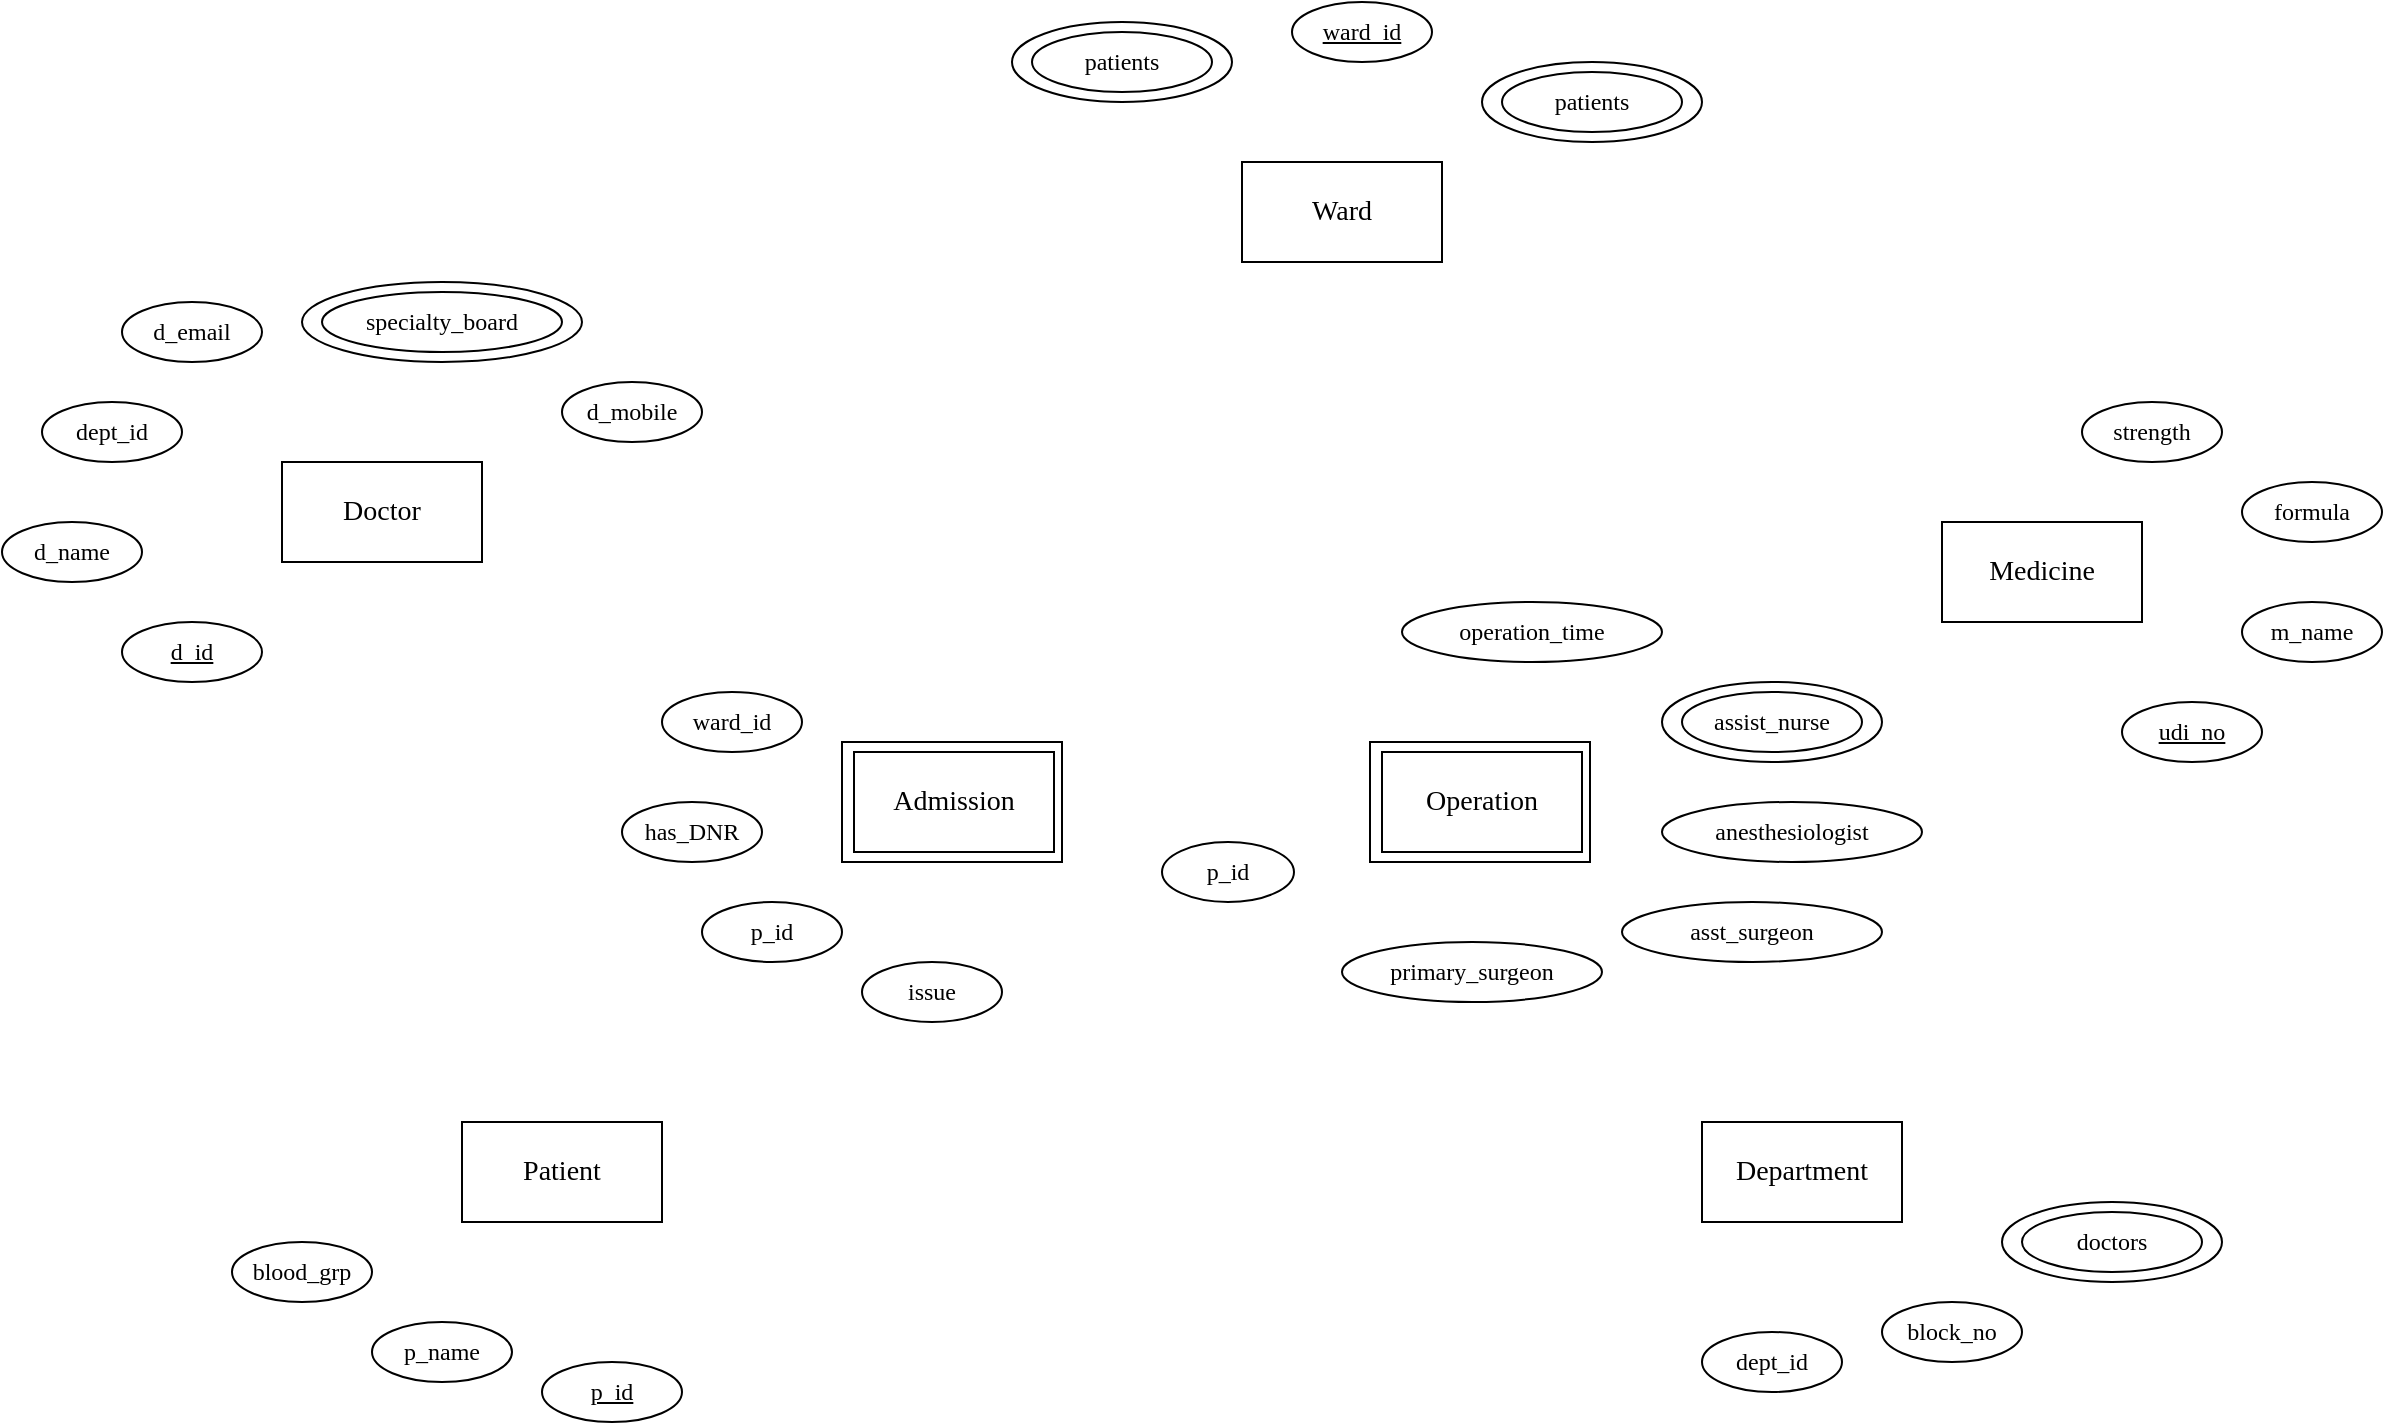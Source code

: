 <mxfile version="18.1.3" type="github">
  <diagram id="R2lEEEUBdFMjLlhIrx00" name="Page-1">
    <mxGraphModel dx="2673" dy="1876" grid="1" gridSize="10" guides="1" tooltips="1" connect="1" arrows="1" fold="1" page="1" pageScale="1" pageWidth="850" pageHeight="1100" math="0" shadow="0" extFonts="Permanent Marker^https://fonts.googleapis.com/css?family=Permanent+Marker">
      <root>
        <mxCell id="0" />
        <mxCell id="1" parent="0" />
        <mxCell id="N8Ufnz0W6D04skS4zoCJ-11" value="&lt;font style=&quot;font-size: 12px;&quot;&gt;specialty_board&lt;/font&gt;" style="ellipse;whiteSpace=wrap;html=1;fontFamily=Ubuntu;fontSource=https%3A%2F%2Ffonts.googleapis.com%2Fcss%3Ffamily%3DUbuntu;fontSize=14;" vertex="1" parent="1">
          <mxGeometry x="-70" y="90" width="140" height="40" as="geometry" />
        </mxCell>
        <mxCell id="N8Ufnz0W6D04skS4zoCJ-1" value="&lt;font style=&quot;font-size: 14px;&quot; data-font-src=&quot;https://fonts.googleapis.com/css?family=Ubuntu&quot; face=&quot;Ubuntu&quot;&gt;Doctor&lt;/font&gt;" style="rounded=0;whiteSpace=wrap;html=1;" vertex="1" parent="1">
          <mxGeometry x="-80" y="180" width="100" height="50" as="geometry" />
        </mxCell>
        <mxCell id="N8Ufnz0W6D04skS4zoCJ-3" value="&lt;font style=&quot;font-size: 14px;&quot; data-font-src=&quot;https://fonts.googleapis.com/css?family=Ubuntu&quot; face=&quot;Ubuntu&quot;&gt;Patient&lt;/font&gt;" style="rounded=0;whiteSpace=wrap;html=1;" vertex="1" parent="1">
          <mxGeometry x="10" y="510" width="100" height="50" as="geometry" />
        </mxCell>
        <mxCell id="N8Ufnz0W6D04skS4zoCJ-4" value="&lt;font style=&quot;font-size: 14px;&quot; data-font-src=&quot;https://fonts.googleapis.com/css?family=Ubuntu&quot; face=&quot;Ubuntu&quot;&gt;Medicine&lt;br&gt;&lt;/font&gt;" style="rounded=0;whiteSpace=wrap;html=1;" vertex="1" parent="1">
          <mxGeometry x="750" y="210" width="100" height="50" as="geometry" />
        </mxCell>
        <mxCell id="N8Ufnz0W6D04skS4zoCJ-5" value="&lt;font style=&quot;font-size: 14px;&quot; data-font-src=&quot;https://fonts.googleapis.com/css?family=Ubuntu&quot; face=&quot;Ubuntu&quot;&gt;Department&lt;/font&gt;" style="rounded=0;whiteSpace=wrap;html=1;" vertex="1" parent="1">
          <mxGeometry x="630" y="510" width="100" height="50" as="geometry" />
        </mxCell>
        <mxCell id="N8Ufnz0W6D04skS4zoCJ-6" value="&lt;font style=&quot;font-size: 14px;&quot; data-font-src=&quot;https://fonts.googleapis.com/css?family=Ubuntu&quot; face=&quot;Ubuntu&quot;&gt;Ward&lt;/font&gt;" style="rounded=0;whiteSpace=wrap;html=1;" vertex="1" parent="1">
          <mxGeometry x="400" y="30" width="100" height="50" as="geometry" />
        </mxCell>
        <mxCell id="N8Ufnz0W6D04skS4zoCJ-7" value="&lt;font style=&quot;font-size: 12px;&quot;&gt;&lt;u&gt;d_id&lt;/u&gt;&lt;/font&gt;" style="ellipse;whiteSpace=wrap;html=1;fontFamily=Ubuntu;fontSource=https%3A%2F%2Ffonts.googleapis.com%2Fcss%3Ffamily%3DUbuntu;fontSize=14;" vertex="1" parent="1">
          <mxGeometry x="-160" y="260" width="70" height="30" as="geometry" />
        </mxCell>
        <mxCell id="N8Ufnz0W6D04skS4zoCJ-8" value="&lt;font style=&quot;font-size: 12px;&quot;&gt;d_name&lt;/font&gt;" style="ellipse;whiteSpace=wrap;html=1;fontFamily=Ubuntu;fontSource=https%3A%2F%2Ffonts.googleapis.com%2Fcss%3Ffamily%3DUbuntu;fontSize=14;" vertex="1" parent="1">
          <mxGeometry x="-220" y="210" width="70" height="30" as="geometry" />
        </mxCell>
        <mxCell id="N8Ufnz0W6D04skS4zoCJ-9" value="&lt;font style=&quot;font-size: 12px;&quot;&gt;dept_id&lt;/font&gt;" style="ellipse;whiteSpace=wrap;html=1;fontFamily=Ubuntu;fontSource=https%3A%2F%2Ffonts.googleapis.com%2Fcss%3Ffamily%3DUbuntu;fontSize=14;" vertex="1" parent="1">
          <mxGeometry x="-200" y="150" width="70" height="30" as="geometry" />
        </mxCell>
        <mxCell id="N8Ufnz0W6D04skS4zoCJ-12" value="" style="group" vertex="1" connectable="0" parent="1">
          <mxGeometry x="160" y="150" width="140" height="40" as="geometry" />
        </mxCell>
        <mxCell id="N8Ufnz0W6D04skS4zoCJ-10" value="&lt;font style=&quot;font-size: 12px;&quot;&gt;specialty_board&lt;/font&gt;" style="ellipse;whiteSpace=wrap;html=1;fontFamily=Ubuntu;fontSource=https%3A%2F%2Ffonts.googleapis.com%2Fcss%3Ffamily%3DUbuntu;fontSize=14;container=1;" vertex="1" parent="N8Ufnz0W6D04skS4zoCJ-12">
          <mxGeometry x="-220" y="-55" width="120" height="30" as="geometry" />
        </mxCell>
        <mxCell id="N8Ufnz0W6D04skS4zoCJ-13" value="&lt;font style=&quot;font-size: 12px;&quot;&gt;d_email&lt;/font&gt;" style="ellipse;whiteSpace=wrap;html=1;fontFamily=Ubuntu;fontSource=https%3A%2F%2Ffonts.googleapis.com%2Fcss%3Ffamily%3DUbuntu;fontSize=14;" vertex="1" parent="1">
          <mxGeometry x="-160" y="100" width="70" height="30" as="geometry" />
        </mxCell>
        <mxCell id="N8Ufnz0W6D04skS4zoCJ-14" value="&lt;font style=&quot;font-size: 12px;&quot;&gt;&lt;u&gt;udi_no&lt;/u&gt;&lt;/font&gt;" style="ellipse;whiteSpace=wrap;html=1;fontFamily=Ubuntu;fontSource=https%3A%2F%2Ffonts.googleapis.com%2Fcss%3Ffamily%3DUbuntu;fontSize=14;" vertex="1" parent="1">
          <mxGeometry x="840" y="300" width="70" height="30" as="geometry" />
        </mxCell>
        <mxCell id="N8Ufnz0W6D04skS4zoCJ-15" value="&lt;font style=&quot;font-size: 12px;&quot;&gt;m_name&lt;/font&gt;" style="ellipse;whiteSpace=wrap;html=1;fontFamily=Ubuntu;fontSource=https%3A%2F%2Ffonts.googleapis.com%2Fcss%3Ffamily%3DUbuntu;fontSize=14;" vertex="1" parent="1">
          <mxGeometry x="900" y="250" width="70" height="30" as="geometry" />
        </mxCell>
        <mxCell id="N8Ufnz0W6D04skS4zoCJ-16" value="&lt;font style=&quot;font-size: 12px;&quot;&gt;formula&lt;/font&gt;" style="ellipse;whiteSpace=wrap;html=1;fontFamily=Ubuntu;fontSource=https%3A%2F%2Ffonts.googleapis.com%2Fcss%3Ffamily%3DUbuntu;fontSize=14;" vertex="1" parent="1">
          <mxGeometry x="900" y="190" width="70" height="30" as="geometry" />
        </mxCell>
        <mxCell id="N8Ufnz0W6D04skS4zoCJ-17" value="&lt;font style=&quot;font-size: 12px;&quot;&gt;strength&lt;/font&gt;" style="ellipse;whiteSpace=wrap;html=1;fontFamily=Ubuntu;fontSource=https%3A%2F%2Ffonts.googleapis.com%2Fcss%3Ffamily%3DUbuntu;fontSize=14;" vertex="1" parent="1">
          <mxGeometry x="820" y="150" width="70" height="30" as="geometry" />
        </mxCell>
        <mxCell id="N8Ufnz0W6D04skS4zoCJ-18" value="&lt;font style=&quot;font-size: 12px;&quot;&gt;dept_id&lt;/font&gt;" style="ellipse;whiteSpace=wrap;html=1;fontFamily=Ubuntu;fontSource=https%3A%2F%2Ffonts.googleapis.com%2Fcss%3Ffamily%3DUbuntu;fontSize=14;" vertex="1" parent="1">
          <mxGeometry x="630" y="615" width="70" height="30" as="geometry" />
        </mxCell>
        <mxCell id="N8Ufnz0W6D04skS4zoCJ-19" value="&lt;font style=&quot;font-size: 12px;&quot;&gt;block_no&lt;/font&gt;" style="ellipse;whiteSpace=wrap;html=1;fontFamily=Ubuntu;fontSource=https%3A%2F%2Ffonts.googleapis.com%2Fcss%3Ffamily%3DUbuntu;fontSize=14;" vertex="1" parent="1">
          <mxGeometry x="720" y="600" width="70" height="30" as="geometry" />
        </mxCell>
        <mxCell id="N8Ufnz0W6D04skS4zoCJ-22" value="" style="group" vertex="1" connectable="0" parent="1">
          <mxGeometry x="285" y="-40" width="140" height="40" as="geometry" />
        </mxCell>
        <mxCell id="N8Ufnz0W6D04skS4zoCJ-23" value="&lt;font style=&quot;font-size: 12px;&quot;&gt;specialty_board&lt;/font&gt;" style="ellipse;whiteSpace=wrap;html=1;fontFamily=Ubuntu;fontSource=https%3A%2F%2Ffonts.googleapis.com%2Fcss%3Ffamily%3DUbuntu;fontSize=14;" vertex="1" parent="N8Ufnz0W6D04skS4zoCJ-22">
          <mxGeometry width="110" height="40" as="geometry" />
        </mxCell>
        <mxCell id="N8Ufnz0W6D04skS4zoCJ-24" value="&lt;font style=&quot;font-size: 12px;&quot;&gt;patients&lt;/font&gt;" style="ellipse;whiteSpace=wrap;html=1;fontFamily=Ubuntu;fontSource=https%3A%2F%2Ffonts.googleapis.com%2Fcss%3Ffamily%3DUbuntu;fontSize=14;" vertex="1" parent="N8Ufnz0W6D04skS4zoCJ-22">
          <mxGeometry x="10" y="5" width="90" height="30" as="geometry" />
        </mxCell>
        <mxCell id="N8Ufnz0W6D04skS4zoCJ-27" value="&lt;font style=&quot;font-size: 12px;&quot;&gt;specialty_board&lt;/font&gt;" style="ellipse;whiteSpace=wrap;html=1;fontFamily=Ubuntu;fontSource=https%3A%2F%2Ffonts.googleapis.com%2Fcss%3Ffamily%3DUbuntu;fontSize=14;" vertex="1" parent="1">
          <mxGeometry x="780" y="550" width="110" height="40" as="geometry" />
        </mxCell>
        <mxCell id="N8Ufnz0W6D04skS4zoCJ-28" value="&lt;font style=&quot;font-size: 12px;&quot;&gt;doctors&lt;/font&gt;" style="ellipse;whiteSpace=wrap;html=1;fontFamily=Ubuntu;fontSource=https%3A%2F%2Ffonts.googleapis.com%2Fcss%3Ffamily%3DUbuntu;fontSize=14;" vertex="1" parent="1">
          <mxGeometry x="790" y="555" width="90" height="30" as="geometry" />
        </mxCell>
        <mxCell id="N8Ufnz0W6D04skS4zoCJ-32" value="" style="group" vertex="1" connectable="0" parent="1">
          <mxGeometry x="464" y="320" width="110" height="60" as="geometry" />
        </mxCell>
        <mxCell id="N8Ufnz0W6D04skS4zoCJ-31" value="&lt;font style=&quot;font-size: 14px;&quot; data-font-src=&quot;https://fonts.googleapis.com/css?family=Ubuntu&quot; face=&quot;Ubuntu&quot;&gt;Operation&lt;/font&gt;" style="rounded=0;whiteSpace=wrap;html=1;" vertex="1" parent="N8Ufnz0W6D04skS4zoCJ-32">
          <mxGeometry width="110" height="60" as="geometry" />
        </mxCell>
        <mxCell id="N8Ufnz0W6D04skS4zoCJ-30" value="&lt;font style=&quot;font-size: 14px;&quot; data-font-src=&quot;https://fonts.googleapis.com/css?family=Ubuntu&quot; face=&quot;Ubuntu&quot;&gt;Operation&lt;/font&gt;" style="rounded=0;whiteSpace=wrap;html=1;" vertex="1" parent="N8Ufnz0W6D04skS4zoCJ-32">
          <mxGeometry x="6" y="5" width="100" height="50" as="geometry" />
        </mxCell>
        <mxCell id="N8Ufnz0W6D04skS4zoCJ-33" value="" style="group" vertex="1" connectable="0" parent="1">
          <mxGeometry x="200" y="320" width="110" height="60" as="geometry" />
        </mxCell>
        <mxCell id="N8Ufnz0W6D04skS4zoCJ-34" value="&lt;font style=&quot;font-size: 14px;&quot; data-font-src=&quot;https://fonts.googleapis.com/css?family=Ubuntu&quot; face=&quot;Ubuntu&quot;&gt;Operation&lt;/font&gt;" style="rounded=0;whiteSpace=wrap;html=1;" vertex="1" parent="N8Ufnz0W6D04skS4zoCJ-33">
          <mxGeometry width="110" height="60" as="geometry" />
        </mxCell>
        <mxCell id="N8Ufnz0W6D04skS4zoCJ-35" value="&lt;font style=&quot;font-size: 14px;&quot; data-font-src=&quot;https://fonts.googleapis.com/css?family=Ubuntu&quot; face=&quot;Ubuntu&quot;&gt;Admission&lt;br&gt;&lt;/font&gt;" style="rounded=0;whiteSpace=wrap;html=1;" vertex="1" parent="N8Ufnz0W6D04skS4zoCJ-33">
          <mxGeometry x="6" y="5" width="100" height="50" as="geometry" />
        </mxCell>
        <mxCell id="N8Ufnz0W6D04skS4zoCJ-36" value="&lt;font style=&quot;font-size: 12px;&quot;&gt;&lt;u&gt;p_id&lt;/u&gt;&lt;/font&gt;" style="ellipse;whiteSpace=wrap;html=1;fontFamily=Ubuntu;fontSource=https%3A%2F%2Ffonts.googleapis.com%2Fcss%3Ffamily%3DUbuntu;fontSize=14;" vertex="1" parent="1">
          <mxGeometry x="50" y="630" width="70" height="30" as="geometry" />
        </mxCell>
        <mxCell id="N8Ufnz0W6D04skS4zoCJ-37" value="&lt;font style=&quot;font-size: 12px;&quot;&gt;p_name&lt;/font&gt;" style="ellipse;whiteSpace=wrap;html=1;fontFamily=Ubuntu;fontSource=https%3A%2F%2Ffonts.googleapis.com%2Fcss%3Ffamily%3DUbuntu;fontSize=14;" vertex="1" parent="1">
          <mxGeometry x="-35" y="610" width="70" height="30" as="geometry" />
        </mxCell>
        <mxCell id="N8Ufnz0W6D04skS4zoCJ-38" value="&lt;font style=&quot;font-size: 12px;&quot;&gt;d_mobile&lt;/font&gt;" style="ellipse;whiteSpace=wrap;html=1;fontFamily=Ubuntu;fontSource=https%3A%2F%2Ffonts.googleapis.com%2Fcss%3Ffamily%3DUbuntu;fontSize=14;" vertex="1" parent="1">
          <mxGeometry x="60" y="140" width="70" height="30" as="geometry" />
        </mxCell>
        <mxCell id="N8Ufnz0W6D04skS4zoCJ-40" value="&lt;font style=&quot;font-size: 12px;&quot;&gt;blood_grp&lt;br&gt;&lt;/font&gt;" style="ellipse;whiteSpace=wrap;html=1;fontFamily=Ubuntu;fontSource=https%3A%2F%2Ffonts.googleapis.com%2Fcss%3Ffamily%3DUbuntu;fontSize=14;" vertex="1" parent="1">
          <mxGeometry x="-105" y="570" width="70" height="30" as="geometry" />
        </mxCell>
        <mxCell id="N8Ufnz0W6D04skS4zoCJ-41" value="&lt;font style=&quot;font-size: 12px;&quot;&gt;has_DNR&lt;br&gt;&lt;/font&gt;" style="ellipse;whiteSpace=wrap;html=1;fontFamily=Ubuntu;fontSource=https%3A%2F%2Ffonts.googleapis.com%2Fcss%3Ffamily%3DUbuntu;fontSize=14;" vertex="1" parent="1">
          <mxGeometry x="90" y="350" width="70" height="30" as="geometry" />
        </mxCell>
        <mxCell id="N8Ufnz0W6D04skS4zoCJ-43" value="&lt;font style=&quot;font-size: 12px;&quot;&gt;primary_surgeon&lt;/font&gt;" style="ellipse;whiteSpace=wrap;html=1;fontFamily=Ubuntu;fontSource=https%3A%2F%2Ffonts.googleapis.com%2Fcss%3Ffamily%3DUbuntu;fontSize=14;" vertex="1" parent="1">
          <mxGeometry x="450" y="420" width="130" height="30" as="geometry" />
        </mxCell>
        <mxCell id="N8Ufnz0W6D04skS4zoCJ-44" value="&lt;font style=&quot;font-size: 12px;&quot;&gt;asst_surgeon&lt;/font&gt;" style="ellipse;whiteSpace=wrap;html=1;fontFamily=Ubuntu;fontSource=https%3A%2F%2Ffonts.googleapis.com%2Fcss%3Ffamily%3DUbuntu;fontSize=14;" vertex="1" parent="1">
          <mxGeometry x="590" y="400" width="130" height="30" as="geometry" />
        </mxCell>
        <mxCell id="N8Ufnz0W6D04skS4zoCJ-45" value="&lt;font style=&quot;font-size: 12px;&quot;&gt;anesthesiologist&lt;/font&gt;" style="ellipse;whiteSpace=wrap;html=1;fontFamily=Ubuntu;fontSource=https%3A%2F%2Ffonts.googleapis.com%2Fcss%3Ffamily%3DUbuntu;fontSize=14;" vertex="1" parent="1">
          <mxGeometry x="610" y="350" width="130" height="30" as="geometry" />
        </mxCell>
        <mxCell id="N8Ufnz0W6D04skS4zoCJ-50" value="" style="group" vertex="1" connectable="0" parent="1">
          <mxGeometry x="610" y="290" width="110" height="40" as="geometry" />
        </mxCell>
        <mxCell id="N8Ufnz0W6D04skS4zoCJ-48" value="&lt;font style=&quot;font-size: 12px;&quot;&gt;specialty_board&lt;/font&gt;" style="ellipse;whiteSpace=wrap;html=1;fontFamily=Ubuntu;fontSource=https%3A%2F%2Ffonts.googleapis.com%2Fcss%3Ffamily%3DUbuntu;fontSize=14;" vertex="1" parent="N8Ufnz0W6D04skS4zoCJ-50">
          <mxGeometry width="110" height="40" as="geometry" />
        </mxCell>
        <mxCell id="N8Ufnz0W6D04skS4zoCJ-49" value="&lt;font style=&quot;font-size: 12px;&quot;&gt;assist_nurse&lt;/font&gt;" style="ellipse;whiteSpace=wrap;html=1;fontFamily=Ubuntu;fontSource=https%3A%2F%2Ffonts.googleapis.com%2Fcss%3Ffamily%3DUbuntu;fontSize=14;" vertex="1" parent="N8Ufnz0W6D04skS4zoCJ-50">
          <mxGeometry x="10" y="5" width="90" height="30" as="geometry" />
        </mxCell>
        <mxCell id="N8Ufnz0W6D04skS4zoCJ-51" value="&lt;font style=&quot;font-size: 12px;&quot;&gt;operation_time&lt;/font&gt;" style="ellipse;whiteSpace=wrap;html=1;fontFamily=Ubuntu;fontSource=https%3A%2F%2Ffonts.googleapis.com%2Fcss%3Ffamily%3DUbuntu;fontSize=14;" vertex="1" parent="1">
          <mxGeometry x="480" y="250" width="130" height="30" as="geometry" />
        </mxCell>
        <mxCell id="N8Ufnz0W6D04skS4zoCJ-52" value="&lt;font style=&quot;font-size: 12px;&quot;&gt;p_id&lt;br&gt;&lt;/font&gt;" style="ellipse;whiteSpace=wrap;html=1;fontFamily=Ubuntu;fontSource=https%3A%2F%2Ffonts.googleapis.com%2Fcss%3Ffamily%3DUbuntu;fontSize=14;" vertex="1" parent="1">
          <mxGeometry x="130" y="400" width="70" height="30" as="geometry" />
        </mxCell>
        <mxCell id="N8Ufnz0W6D04skS4zoCJ-53" value="&lt;font style=&quot;font-size: 12px;&quot;&gt;issue&lt;br&gt;&lt;/font&gt;" style="ellipse;whiteSpace=wrap;html=1;fontFamily=Ubuntu;fontSource=https%3A%2F%2Ffonts.googleapis.com%2Fcss%3Ffamily%3DUbuntu;fontSize=14;" vertex="1" parent="1">
          <mxGeometry x="210" y="430" width="70" height="30" as="geometry" />
        </mxCell>
        <mxCell id="N8Ufnz0W6D04skS4zoCJ-54" value="&lt;font style=&quot;font-size: 12px;&quot;&gt;ward_id&lt;br&gt;&lt;/font&gt;" style="ellipse;whiteSpace=wrap;html=1;fontFamily=Ubuntu;fontSource=https%3A%2F%2Ffonts.googleapis.com%2Fcss%3Ffamily%3DUbuntu;fontSize=14;" vertex="1" parent="1">
          <mxGeometry x="110" y="295" width="70" height="30" as="geometry" />
        </mxCell>
        <mxCell id="N8Ufnz0W6D04skS4zoCJ-55" value="&lt;font style=&quot;font-size: 12px;&quot;&gt;&lt;u&gt;ward_id&lt;/u&gt;&lt;br&gt;&lt;/font&gt;" style="ellipse;whiteSpace=wrap;html=1;fontFamily=Ubuntu;fontSource=https%3A%2F%2Ffonts.googleapis.com%2Fcss%3Ffamily%3DUbuntu;fontSize=14;" vertex="1" parent="1">
          <mxGeometry x="425" y="-50" width="70" height="30" as="geometry" />
        </mxCell>
        <mxCell id="N8Ufnz0W6D04skS4zoCJ-56" value="&lt;font style=&quot;font-size: 12px;&quot;&gt;specialty_board&lt;/font&gt;" style="ellipse;whiteSpace=wrap;html=1;fontFamily=Ubuntu;fontSource=https%3A%2F%2Ffonts.googleapis.com%2Fcss%3Ffamily%3DUbuntu;fontSize=14;" vertex="1" parent="1">
          <mxGeometry x="520" y="-20" width="110" height="40" as="geometry" />
        </mxCell>
        <mxCell id="N8Ufnz0W6D04skS4zoCJ-57" value="&lt;font style=&quot;font-size: 12px;&quot;&gt;patients&lt;/font&gt;" style="ellipse;whiteSpace=wrap;html=1;fontFamily=Ubuntu;fontSource=https%3A%2F%2Ffonts.googleapis.com%2Fcss%3Ffamily%3DUbuntu;fontSize=14;" vertex="1" parent="1">
          <mxGeometry x="530" y="-15" width="90" height="30" as="geometry" />
        </mxCell>
        <mxCell id="N8Ufnz0W6D04skS4zoCJ-58" value="&lt;font style=&quot;font-size: 12px;&quot;&gt;p_id&lt;/font&gt;" style="ellipse;whiteSpace=wrap;html=1;fontFamily=Ubuntu;fontSource=https%3A%2F%2Ffonts.googleapis.com%2Fcss%3Ffamily%3DUbuntu;fontSize=14;" vertex="1" parent="1">
          <mxGeometry x="360" y="370" width="66" height="30" as="geometry" />
        </mxCell>
      </root>
    </mxGraphModel>
  </diagram>
</mxfile>
